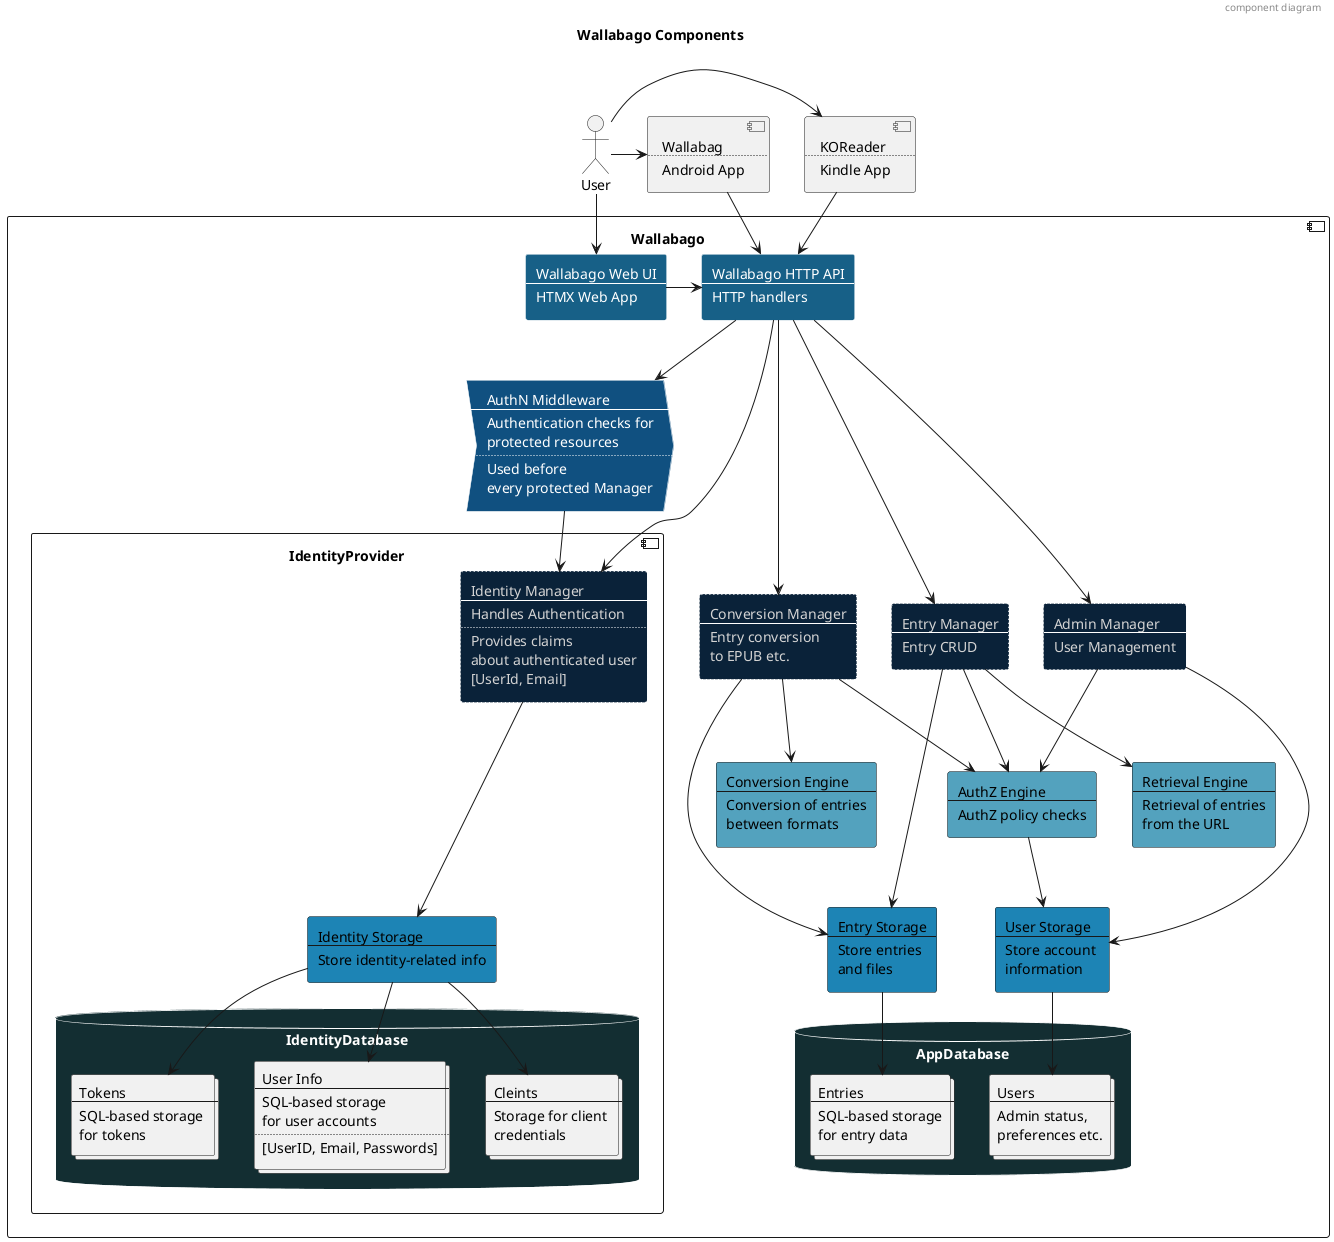 @startuml architecture-components

title Wallabago Components
header component diagram

' Styles
!$Manager = "back:0a2239;text:LightGrey;line:white;line.dotted"
!$Engine = "back:53a2be;text:Black"
!$Storage = "back:1d84b5;text:Black"
!$Persistence = "back:132e32;text:White;line:White"
!$Cache = "back:176087;text:White;line:White"
!$Middleware = "back:105080;text:White;line:White"
!$API = "back:176087;text:White;line:White"

' Clients
actor User [
    User
]

component KOReader [
    KOReader
    ....
    Kindle App
]

component WallabagAndroid [
    Wallabag
    ....
    Android App
]

component Wallabago {
    ' API
    rectangle HTTPAPI #$API [
        Wallabago HTTP API
        ----
        HTTP handlers
    ]

    rectangle WebUI #$API [
        Wallabago Web UI
        ----
        HTMX Web App
    ]

    ' Middleware
    process AuthNMiddleware #$Middleware [
        AuthN Middleware
        ----
        Authentication checks for
        protected resources
        ....
        Used before
        every protected Manager
    ]

    ' Managers
    rectangle AdminManager #$Manager [
        Admin Manager
        ----
        User Management
    ]


    rectangle EntryManager #$Manager [
        Entry Manager
        ----
        Entry CRUD
    ]

    rectangle ConversionManager #$Manager [
        Conversion Manager
        ----
        Entry conversion
        to EPUB etc.
    ]

    ' Engine

    rectangle AuthZEngine #$Engine [
        AuthZ Engine
        ----
        AuthZ policy checks
    ]

    rectangle RetrievalEngine #$Engine [
        Retrieval Engine
        ----
        Retrieval of entries
        from the URL
    ]

    rectangle ConversionEngine #$Engine [
        Conversion Engine
        ----
        Conversion of entries
        between formats
    ]

    ' Storage


    rectangle UserStorage #$Storage [
        User Storage
        ----
        Store account 
        information 
    ]

    rectangle EntryStorage #$Storage [
        Entry Storage
        ----
        Store entries 
        and files
    ]

    ' Data

    database AppDatabase #$Persistence {
        collections Users [
            Users
            ----
            Admin status,
            preferences etc.
        ]

        collections Entries [
            Entries
            ----
            SQL-based storage
            for entry data
        ]
    }
    component IdentityProvider {
        rectangle IdentityManager #$Manager [
            Identity Manager
            ----
            Handles Authentication
            ....
            Provides claims
            about authenticated user
            [UserId, Email]
        ]

        rectangle IdentityStorage #$Storage [
            Identity Storage
            ----
            Store identity-related info
        ]

        database IdentityDatabase #$Persistence {
            collections UserInfo [
                User Info
                ----
                SQL-based storage
                for user accounts
                ....
                [UserID, Email, Passwords]
            ]

            collections Tokens  [
                Tokens
                ----
                SQL-based storage 
                for tokens 
            ]

            collections Clients [
                Cleints
                ----
                Storage for client 
                credentials
            ]
        }
    }
}


' Connections
User -> KOReader
KOReader --> HTTPAPI
User --> WebUI
User -> WallabagAndroid
WallabagAndroid --> HTTPAPI
' API
WebUI -> HTTPAPI

HTTPAPI --> AuthNMiddleware
HTTPAPI ---> IdentityManager
HTTPAPI ---> AdminManager
HTTPAPI ---> ConversionManager
HTTPAPI ---> EntryManager

' Middleware
AuthNMiddleware --> IdentityManager

' Managers
EntryManager --> RetrievalEngine
EntryManager --> AuthZEngine
EntryManager ---> EntryStorage

AdminManager --> AuthZEngine
AdminManager ---> UserStorage

ConversionManager --> ConversionEngine
ConversionManager --> AuthZEngine
ConversionManager ---> EntryStorage

' Engines
AuthZEngine --> UserStorage

' Storage
EntryStorage --> Entries

UserStorage --> Users


' IdentityManager
IdentityManager ---> IdentityStorage
IdentityStorage --> UserInfo
IdentityStorage --> Clients
IdentityStorage --> Tokens
@enduml
